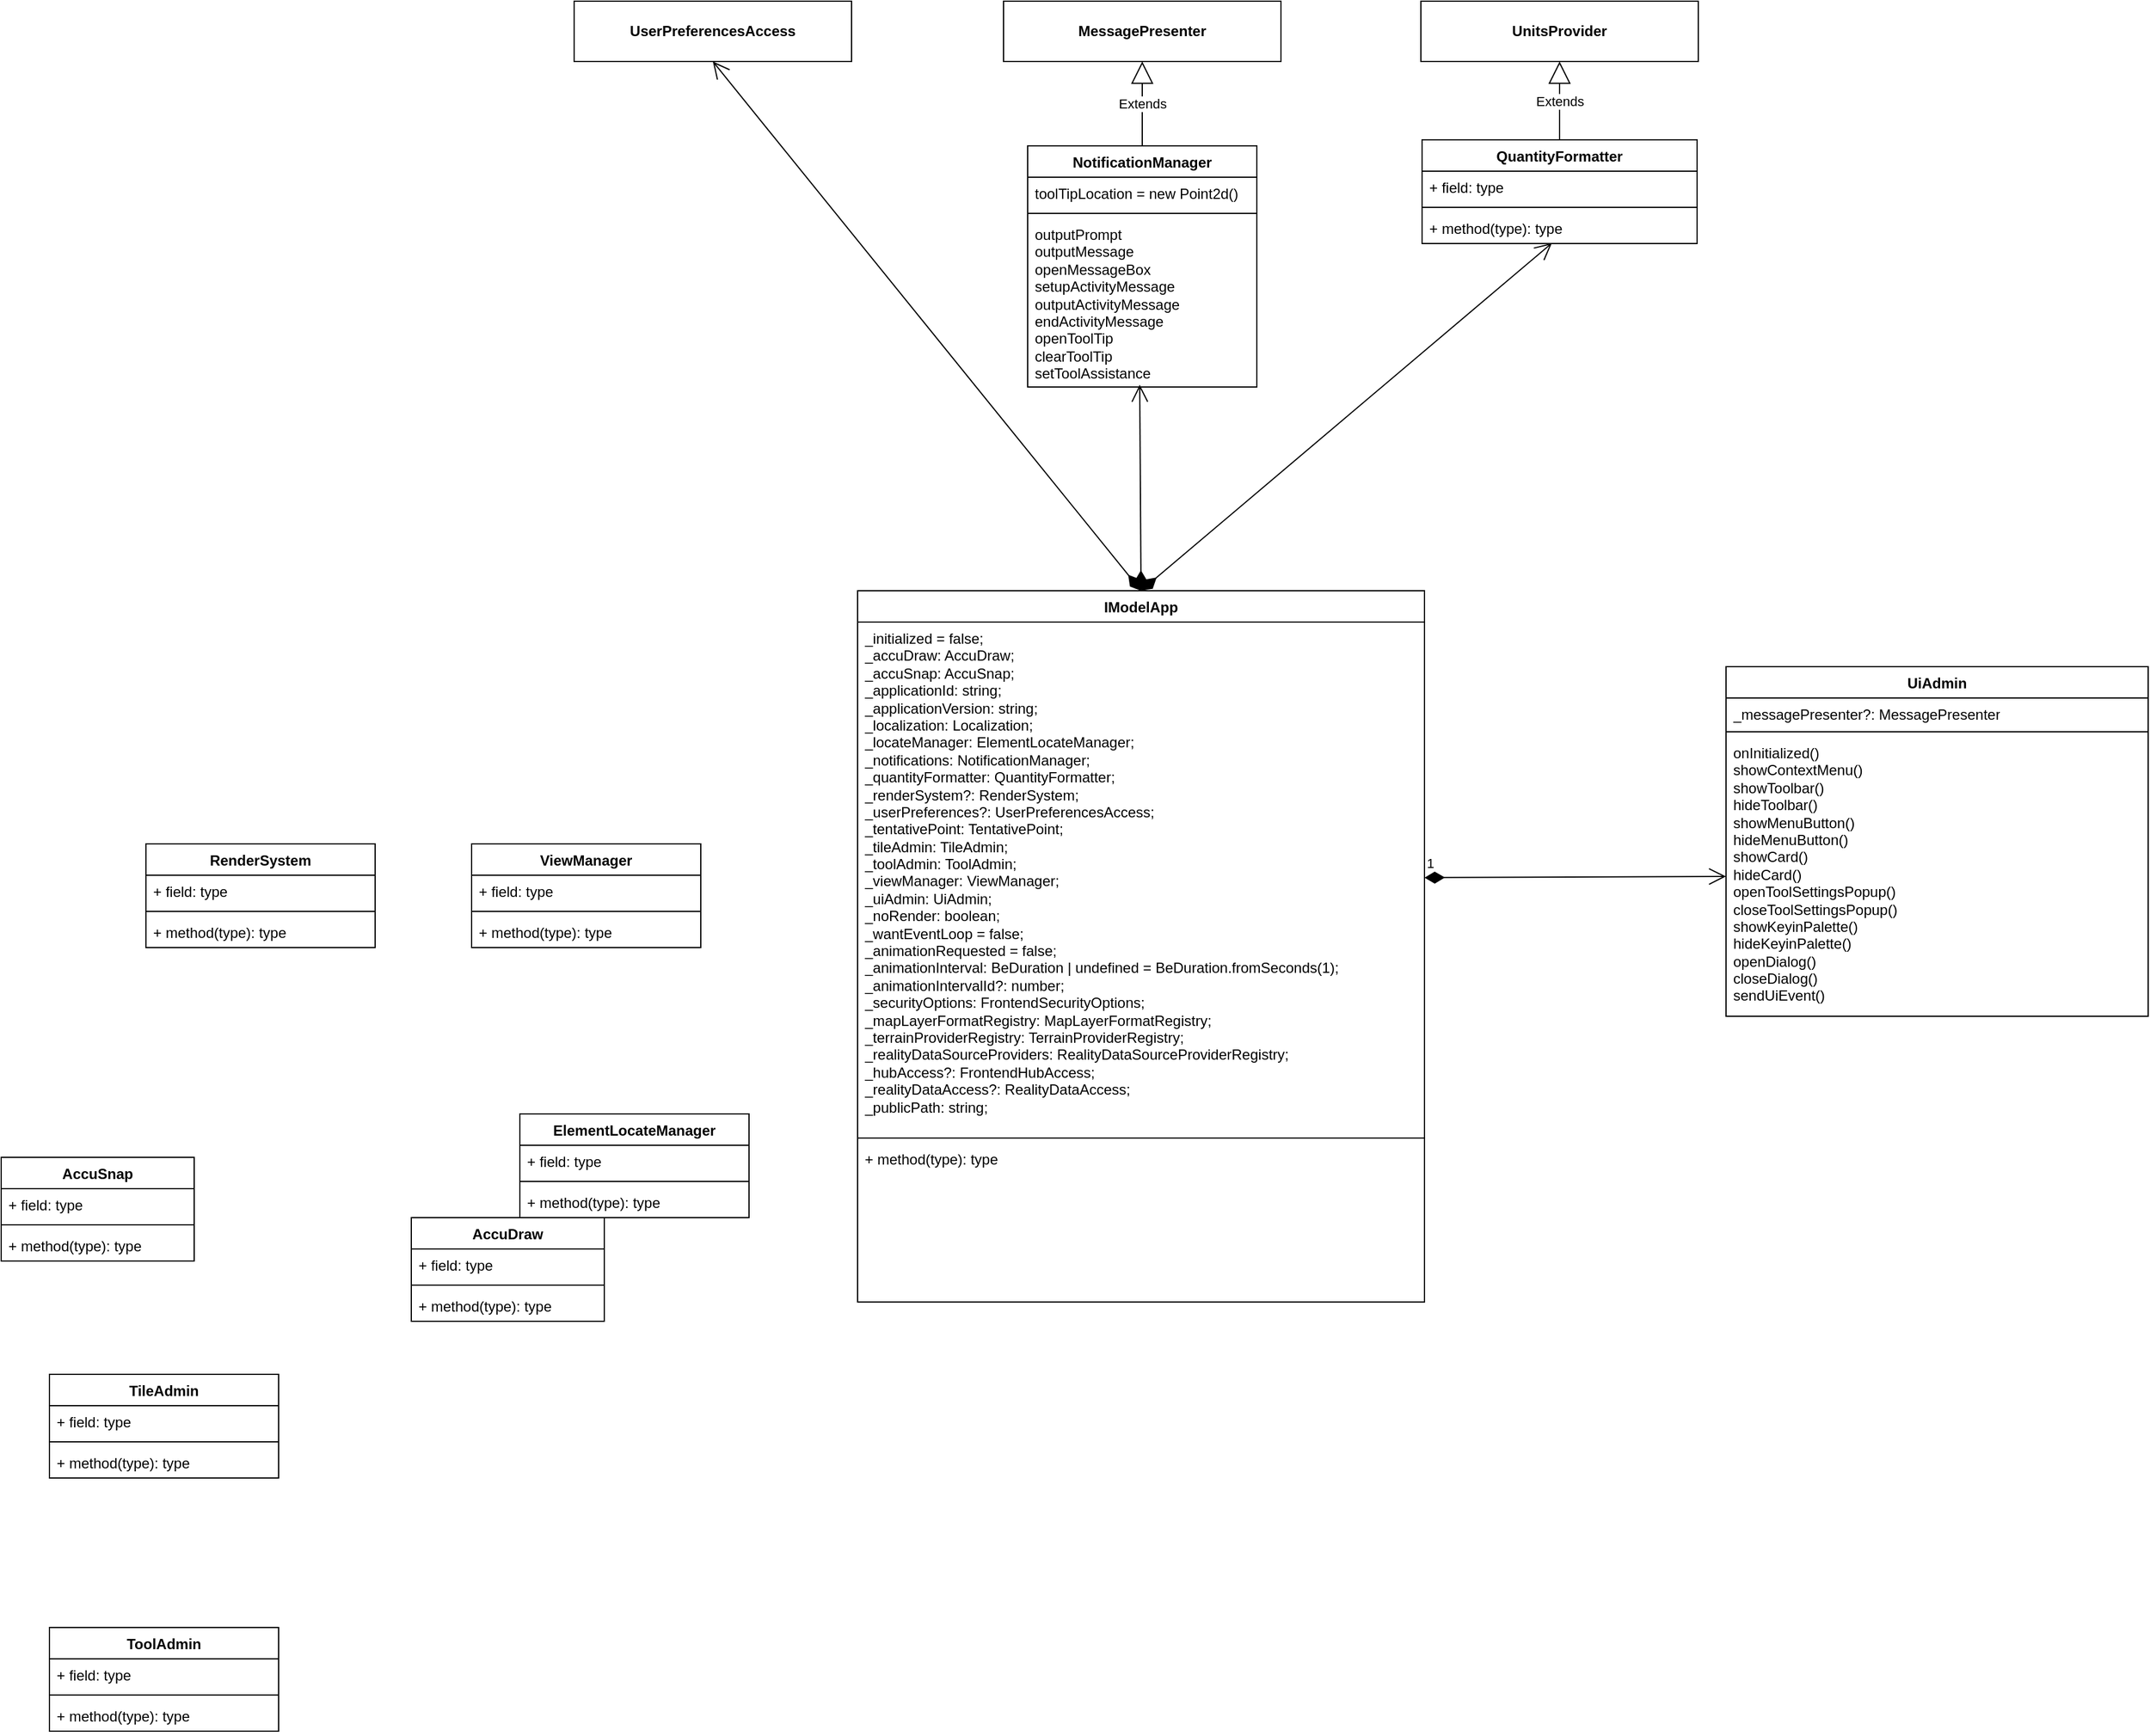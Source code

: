 <mxfile version="24.7.6">
  <diagram name="GUI" id="ZhjkzTSOjInUgYzfWCsG">
    <mxGraphModel dx="2853" dy="2314" grid="1" gridSize="10" guides="1" tooltips="1" connect="1" arrows="1" fold="1" page="1" pageScale="1" pageWidth="827" pageHeight="1169" math="0" shadow="0">
      <root>
        <mxCell id="0" />
        <mxCell id="1" parent="0" />
        <mxCell id="BWXGHSnV8Rcx3-YCNJVM-1" value="UiAdmin" style="swimlane;fontStyle=1;align=center;verticalAlign=top;childLayout=stackLayout;horizontal=1;startSize=26;horizontalStack=0;resizeParent=1;resizeParentMax=0;resizeLast=0;collapsible=1;marginBottom=0;whiteSpace=wrap;html=1;" vertex="1" parent="1">
          <mxGeometry x="1250" y="203" width="350" height="290" as="geometry" />
        </mxCell>
        <mxCell id="BWXGHSnV8Rcx3-YCNJVM-2" value="_messagePresenter?: MessagePresenter&lt;div&gt;&lt;br&gt;&lt;/div&gt;" style="text;strokeColor=none;fillColor=none;align=left;verticalAlign=top;spacingLeft=4;spacingRight=4;overflow=hidden;rotatable=0;points=[[0,0.5],[1,0.5]];portConstraint=eastwest;whiteSpace=wrap;html=1;" vertex="1" parent="BWXGHSnV8Rcx3-YCNJVM-1">
          <mxGeometry y="26" width="350" height="24" as="geometry" />
        </mxCell>
        <mxCell id="BWXGHSnV8Rcx3-YCNJVM-3" value="" style="line;strokeWidth=1;fillColor=none;align=left;verticalAlign=middle;spacingTop=-1;spacingLeft=3;spacingRight=3;rotatable=0;labelPosition=right;points=[];portConstraint=eastwest;strokeColor=inherit;" vertex="1" parent="BWXGHSnV8Rcx3-YCNJVM-1">
          <mxGeometry y="50" width="350" height="8" as="geometry" />
        </mxCell>
        <mxCell id="BWXGHSnV8Rcx3-YCNJVM-4" value="onInitialized()&lt;div&gt;showContextMenu()&lt;br&gt;&lt;/div&gt;&lt;div&gt;showToolbar()&lt;br&gt;&lt;/div&gt;&lt;div&gt;hideToolbar()&lt;br&gt;&lt;/div&gt;&lt;div&gt;showMenuButton()&lt;br&gt;&lt;/div&gt;&lt;div&gt;hideMenuButton()&lt;br&gt;&lt;/div&gt;&lt;div&gt;showCard()&lt;br&gt;&lt;/div&gt;&lt;div&gt;hideCard()&lt;br&gt;&lt;/div&gt;&lt;div&gt;openToolSettingsPopup()&lt;br&gt;&lt;/div&gt;&lt;div&gt;closeToolSettingsPopup()&lt;br&gt;&lt;/div&gt;&lt;div&gt;showKeyinPalette()&lt;br&gt;&lt;/div&gt;&lt;div&gt;hideKeyinPalette()&lt;br&gt;&lt;/div&gt;&lt;div&gt;openDialog()&lt;br&gt;&lt;/div&gt;&lt;div&gt;closeDialog()&lt;br&gt;&lt;/div&gt;&lt;div&gt;sendUiEvent()&lt;br&gt;&lt;/div&gt;" style="text;strokeColor=none;fillColor=none;align=left;verticalAlign=top;spacingLeft=4;spacingRight=4;overflow=hidden;rotatable=0;points=[[0,0.5],[1,0.5]];portConstraint=eastwest;whiteSpace=wrap;html=1;" vertex="1" parent="BWXGHSnV8Rcx3-YCNJVM-1">
          <mxGeometry y="58" width="350" height="232" as="geometry" />
        </mxCell>
        <mxCell id="BWXGHSnV8Rcx3-YCNJVM-5" value="IModelApp" style="swimlane;fontStyle=1;align=center;verticalAlign=top;childLayout=stackLayout;horizontal=1;startSize=26;horizontalStack=0;resizeParent=1;resizeParentMax=0;resizeLast=0;collapsible=1;marginBottom=0;whiteSpace=wrap;html=1;" vertex="1" parent="1">
          <mxGeometry x="530" y="140" width="470" height="590" as="geometry" />
        </mxCell>
        <mxCell id="BWXGHSnV8Rcx3-YCNJVM-6" value="&lt;div&gt;_initialized = false;&lt;/div&gt;&lt;div&gt;_accuDraw: AccuDraw;&lt;/div&gt;&lt;div&gt;_accuSnap: AccuSnap;&lt;/div&gt;&lt;div&gt;_applicationId: string;&lt;/div&gt;&lt;div&gt;_applicationVersion: string;&lt;/div&gt;&lt;div&gt;_localization: Localization;&lt;/div&gt;&lt;div&gt;_locateManager: ElementLocateManager;&lt;/div&gt;&lt;div&gt;_notifications: NotificationManager;&lt;/div&gt;&lt;div&gt;_quantityFormatter: QuantityFormatter;&lt;/div&gt;&lt;div&gt;_renderSystem?: RenderSystem;&lt;/div&gt;&lt;div&gt;_userPreferences?: UserPreferencesAccess;&lt;/div&gt;&lt;div&gt;_tentativePoint: TentativePoint;&lt;/div&gt;&lt;div&gt;_tileAdmin: TileAdmin;&lt;/div&gt;&lt;div&gt;_toolAdmin: ToolAdmin;&lt;/div&gt;&lt;div&gt;_viewManager: ViewManager;&lt;/div&gt;&lt;div&gt;_uiAdmin: UiAdmin;&lt;/div&gt;&lt;div&gt;_noRender: boolean;&lt;/div&gt;&lt;div&gt;_wantEventLoop = false;&lt;/div&gt;&lt;div&gt;_animationRequested = false;&lt;/div&gt;&lt;div&gt;_animationInterval: BeDuration | undefined = BeDuration.fromSeconds(1);&lt;/div&gt;&lt;div&gt;_animationIntervalId?: number;&lt;/div&gt;&lt;div&gt;_securityOptions: FrontendSecurityOptions;&lt;/div&gt;&lt;div&gt;_mapLayerFormatRegistry: MapLayerFormatRegistry;&lt;/div&gt;&lt;div&gt;_terrainProviderRegistry: TerrainProviderRegistry;&lt;/div&gt;&lt;div&gt;_realityDataSourceProviders: RealityDataSourceProviderRegistry;&lt;/div&gt;&lt;div&gt;_hubAccess?: FrontendHubAccess;&lt;/div&gt;&lt;div&gt;_realityDataAccess?: RealityDataAccess;&lt;/div&gt;&lt;div&gt;_publicPath: string;&lt;/div&gt;" style="text;strokeColor=none;fillColor=none;align=left;verticalAlign=top;spacingLeft=4;spacingRight=4;overflow=hidden;rotatable=0;points=[[0,0.5],[1,0.5]];portConstraint=eastwest;whiteSpace=wrap;html=1;" vertex="1" parent="BWXGHSnV8Rcx3-YCNJVM-5">
          <mxGeometry y="26" width="470" height="424" as="geometry" />
        </mxCell>
        <mxCell id="BWXGHSnV8Rcx3-YCNJVM-7" value="" style="line;strokeWidth=1;fillColor=none;align=left;verticalAlign=middle;spacingTop=-1;spacingLeft=3;spacingRight=3;rotatable=0;labelPosition=right;points=[];portConstraint=eastwest;strokeColor=inherit;" vertex="1" parent="BWXGHSnV8Rcx3-YCNJVM-5">
          <mxGeometry y="450" width="470" height="8" as="geometry" />
        </mxCell>
        <mxCell id="BWXGHSnV8Rcx3-YCNJVM-8" value="+ method(type): type" style="text;strokeColor=none;fillColor=none;align=left;verticalAlign=top;spacingLeft=4;spacingRight=4;overflow=hidden;rotatable=0;points=[[0,0.5],[1,0.5]];portConstraint=eastwest;whiteSpace=wrap;html=1;" vertex="1" parent="BWXGHSnV8Rcx3-YCNJVM-5">
          <mxGeometry y="458" width="470" height="132" as="geometry" />
        </mxCell>
        <mxCell id="BWXGHSnV8Rcx3-YCNJVM-9" value="1" style="endArrow=open;html=1;endSize=12;startArrow=diamondThin;startSize=14;startFill=1;align=left;verticalAlign=bottom;rounded=0;entryX=0;entryY=0.5;entryDx=0;entryDy=0;exitX=1;exitY=0.5;exitDx=0;exitDy=0;" edge="1" parent="1" source="BWXGHSnV8Rcx3-YCNJVM-6" target="BWXGHSnV8Rcx3-YCNJVM-4">
          <mxGeometry x="-1" y="3" relative="1" as="geometry">
            <mxPoint x="330" y="640" as="sourcePoint" />
            <mxPoint x="490" y="640" as="targetPoint" />
          </mxGeometry>
        </mxCell>
        <mxCell id="BWXGHSnV8Rcx3-YCNJVM-10" value="AccuDraw" style="swimlane;fontStyle=1;align=center;verticalAlign=top;childLayout=stackLayout;horizontal=1;startSize=26;horizontalStack=0;resizeParent=1;resizeParentMax=0;resizeLast=0;collapsible=1;marginBottom=0;whiteSpace=wrap;html=1;" vertex="1" parent="1">
          <mxGeometry x="160" y="660" width="160" height="86" as="geometry" />
        </mxCell>
        <mxCell id="BWXGHSnV8Rcx3-YCNJVM-11" value="+ field: type" style="text;strokeColor=none;fillColor=none;align=left;verticalAlign=top;spacingLeft=4;spacingRight=4;overflow=hidden;rotatable=0;points=[[0,0.5],[1,0.5]];portConstraint=eastwest;whiteSpace=wrap;html=1;" vertex="1" parent="BWXGHSnV8Rcx3-YCNJVM-10">
          <mxGeometry y="26" width="160" height="26" as="geometry" />
        </mxCell>
        <mxCell id="BWXGHSnV8Rcx3-YCNJVM-12" value="" style="line;strokeWidth=1;fillColor=none;align=left;verticalAlign=middle;spacingTop=-1;spacingLeft=3;spacingRight=3;rotatable=0;labelPosition=right;points=[];portConstraint=eastwest;strokeColor=inherit;" vertex="1" parent="BWXGHSnV8Rcx3-YCNJVM-10">
          <mxGeometry y="52" width="160" height="8" as="geometry" />
        </mxCell>
        <mxCell id="BWXGHSnV8Rcx3-YCNJVM-13" value="+ method(type): type" style="text;strokeColor=none;fillColor=none;align=left;verticalAlign=top;spacingLeft=4;spacingRight=4;overflow=hidden;rotatable=0;points=[[0,0.5],[1,0.5]];portConstraint=eastwest;whiteSpace=wrap;html=1;" vertex="1" parent="BWXGHSnV8Rcx3-YCNJVM-10">
          <mxGeometry y="60" width="160" height="26" as="geometry" />
        </mxCell>
        <mxCell id="BWXGHSnV8Rcx3-YCNJVM-14" value="AccuSnap" style="swimlane;fontStyle=1;align=center;verticalAlign=top;childLayout=stackLayout;horizontal=1;startSize=26;horizontalStack=0;resizeParent=1;resizeParentMax=0;resizeLast=0;collapsible=1;marginBottom=0;whiteSpace=wrap;html=1;" vertex="1" parent="1">
          <mxGeometry x="-180" y="610" width="160" height="86" as="geometry" />
        </mxCell>
        <mxCell id="BWXGHSnV8Rcx3-YCNJVM-15" value="+ field: type" style="text;strokeColor=none;fillColor=none;align=left;verticalAlign=top;spacingLeft=4;spacingRight=4;overflow=hidden;rotatable=0;points=[[0,0.5],[1,0.5]];portConstraint=eastwest;whiteSpace=wrap;html=1;" vertex="1" parent="BWXGHSnV8Rcx3-YCNJVM-14">
          <mxGeometry y="26" width="160" height="26" as="geometry" />
        </mxCell>
        <mxCell id="BWXGHSnV8Rcx3-YCNJVM-16" value="" style="line;strokeWidth=1;fillColor=none;align=left;verticalAlign=middle;spacingTop=-1;spacingLeft=3;spacingRight=3;rotatable=0;labelPosition=right;points=[];portConstraint=eastwest;strokeColor=inherit;" vertex="1" parent="BWXGHSnV8Rcx3-YCNJVM-14">
          <mxGeometry y="52" width="160" height="8" as="geometry" />
        </mxCell>
        <mxCell id="BWXGHSnV8Rcx3-YCNJVM-17" value="+ method(type): type" style="text;strokeColor=none;fillColor=none;align=left;verticalAlign=top;spacingLeft=4;spacingRight=4;overflow=hidden;rotatable=0;points=[[0,0.5],[1,0.5]];portConstraint=eastwest;whiteSpace=wrap;html=1;" vertex="1" parent="BWXGHSnV8Rcx3-YCNJVM-14">
          <mxGeometry y="60" width="160" height="26" as="geometry" />
        </mxCell>
        <mxCell id="BWXGHSnV8Rcx3-YCNJVM-18" value="ElementLocateManager" style="swimlane;fontStyle=1;align=center;verticalAlign=top;childLayout=stackLayout;horizontal=1;startSize=26;horizontalStack=0;resizeParent=1;resizeParentMax=0;resizeLast=0;collapsible=1;marginBottom=0;whiteSpace=wrap;html=1;" vertex="1" parent="1">
          <mxGeometry x="250" y="574" width="190" height="86" as="geometry" />
        </mxCell>
        <mxCell id="BWXGHSnV8Rcx3-YCNJVM-19" value="+ field: type" style="text;strokeColor=none;fillColor=none;align=left;verticalAlign=top;spacingLeft=4;spacingRight=4;overflow=hidden;rotatable=0;points=[[0,0.5],[1,0.5]];portConstraint=eastwest;whiteSpace=wrap;html=1;" vertex="1" parent="BWXGHSnV8Rcx3-YCNJVM-18">
          <mxGeometry y="26" width="190" height="26" as="geometry" />
        </mxCell>
        <mxCell id="BWXGHSnV8Rcx3-YCNJVM-20" value="" style="line;strokeWidth=1;fillColor=none;align=left;verticalAlign=middle;spacingTop=-1;spacingLeft=3;spacingRight=3;rotatable=0;labelPosition=right;points=[];portConstraint=eastwest;strokeColor=inherit;" vertex="1" parent="BWXGHSnV8Rcx3-YCNJVM-18">
          <mxGeometry y="52" width="190" height="8" as="geometry" />
        </mxCell>
        <mxCell id="BWXGHSnV8Rcx3-YCNJVM-21" value="+ method(type): type" style="text;strokeColor=none;fillColor=none;align=left;verticalAlign=top;spacingLeft=4;spacingRight=4;overflow=hidden;rotatable=0;points=[[0,0.5],[1,0.5]];portConstraint=eastwest;whiteSpace=wrap;html=1;" vertex="1" parent="BWXGHSnV8Rcx3-YCNJVM-18">
          <mxGeometry y="60" width="190" height="26" as="geometry" />
        </mxCell>
        <mxCell id="BWXGHSnV8Rcx3-YCNJVM-22" value="NotificationManager" style="swimlane;fontStyle=1;align=center;verticalAlign=top;childLayout=stackLayout;horizontal=1;startSize=26;horizontalStack=0;resizeParent=1;resizeParentMax=0;resizeLast=0;collapsible=1;marginBottom=0;whiteSpace=wrap;html=1;" vertex="1" parent="1">
          <mxGeometry x="671" y="-229" width="190" height="200" as="geometry" />
        </mxCell>
        <mxCell id="BWXGHSnV8Rcx3-YCNJVM-23" value="toolTipLocation = new Point2d()" style="text;strokeColor=none;fillColor=none;align=left;verticalAlign=top;spacingLeft=4;spacingRight=4;overflow=hidden;rotatable=0;points=[[0,0.5],[1,0.5]];portConstraint=eastwest;whiteSpace=wrap;html=1;" vertex="1" parent="BWXGHSnV8Rcx3-YCNJVM-22">
          <mxGeometry y="26" width="190" height="26" as="geometry" />
        </mxCell>
        <mxCell id="BWXGHSnV8Rcx3-YCNJVM-24" value="" style="line;strokeWidth=1;fillColor=none;align=left;verticalAlign=middle;spacingTop=-1;spacingLeft=3;spacingRight=3;rotatable=0;labelPosition=right;points=[];portConstraint=eastwest;strokeColor=inherit;" vertex="1" parent="BWXGHSnV8Rcx3-YCNJVM-22">
          <mxGeometry y="52" width="190" height="8" as="geometry" />
        </mxCell>
        <mxCell id="BWXGHSnV8Rcx3-YCNJVM-25" value="&lt;div&gt;&lt;div&gt;outputPrompt&lt;/div&gt;&lt;div&gt;outputMessage&lt;/div&gt;&lt;div&gt;openMessageBox&lt;/div&gt;&lt;div&gt;setupActivityMessage&lt;/div&gt;&lt;div&gt;outputActivityMessage&lt;/div&gt;&lt;div&gt;endActivityMessage&lt;/div&gt;&lt;div&gt;openToolTip&lt;/div&gt;&lt;div&gt;clearToolTip&lt;/div&gt;&lt;div&gt;setToolAssistance&lt;/div&gt;&lt;/div&gt;" style="text;strokeColor=none;fillColor=none;align=left;verticalAlign=top;spacingLeft=4;spacingRight=4;overflow=hidden;rotatable=0;points=[[0,0.5],[1,0.5]];portConstraint=eastwest;whiteSpace=wrap;html=1;" vertex="1" parent="BWXGHSnV8Rcx3-YCNJVM-22">
          <mxGeometry y="60" width="190" height="140" as="geometry" />
        </mxCell>
        <mxCell id="BWXGHSnV8Rcx3-YCNJVM-27" value="QuantityFormatter" style="swimlane;fontStyle=1;align=center;verticalAlign=top;childLayout=stackLayout;horizontal=1;startSize=26;horizontalStack=0;resizeParent=1;resizeParentMax=0;resizeLast=0;collapsible=1;marginBottom=0;whiteSpace=wrap;html=1;" vertex="1" parent="1">
          <mxGeometry x="998" y="-234" width="228" height="86" as="geometry" />
        </mxCell>
        <mxCell id="BWXGHSnV8Rcx3-YCNJVM-28" value="+ field: type" style="text;strokeColor=none;fillColor=none;align=left;verticalAlign=top;spacingLeft=4;spacingRight=4;overflow=hidden;rotatable=0;points=[[0,0.5],[1,0.5]];portConstraint=eastwest;whiteSpace=wrap;html=1;" vertex="1" parent="BWXGHSnV8Rcx3-YCNJVM-27">
          <mxGeometry y="26" width="228" height="26" as="geometry" />
        </mxCell>
        <mxCell id="BWXGHSnV8Rcx3-YCNJVM-29" value="" style="line;strokeWidth=1;fillColor=none;align=left;verticalAlign=middle;spacingTop=-1;spacingLeft=3;spacingRight=3;rotatable=0;labelPosition=right;points=[];portConstraint=eastwest;strokeColor=inherit;" vertex="1" parent="BWXGHSnV8Rcx3-YCNJVM-27">
          <mxGeometry y="52" width="228" height="8" as="geometry" />
        </mxCell>
        <mxCell id="BWXGHSnV8Rcx3-YCNJVM-30" value="+ method(type): type" style="text;strokeColor=none;fillColor=none;align=left;verticalAlign=top;spacingLeft=4;spacingRight=4;overflow=hidden;rotatable=0;points=[[0,0.5],[1,0.5]];portConstraint=eastwest;whiteSpace=wrap;html=1;" vertex="1" parent="BWXGHSnV8Rcx3-YCNJVM-27">
          <mxGeometry y="60" width="228" height="26" as="geometry" />
        </mxCell>
        <mxCell id="BWXGHSnV8Rcx3-YCNJVM-31" value="RenderSystem" style="swimlane;fontStyle=1;align=center;verticalAlign=top;childLayout=stackLayout;horizontal=1;startSize=26;horizontalStack=0;resizeParent=1;resizeParentMax=0;resizeLast=0;collapsible=1;marginBottom=0;whiteSpace=wrap;html=1;" vertex="1" parent="1">
          <mxGeometry x="-60" y="350" width="190" height="86" as="geometry" />
        </mxCell>
        <mxCell id="BWXGHSnV8Rcx3-YCNJVM-32" value="+ field: type" style="text;strokeColor=none;fillColor=none;align=left;verticalAlign=top;spacingLeft=4;spacingRight=4;overflow=hidden;rotatable=0;points=[[0,0.5],[1,0.5]];portConstraint=eastwest;whiteSpace=wrap;html=1;" vertex="1" parent="BWXGHSnV8Rcx3-YCNJVM-31">
          <mxGeometry y="26" width="190" height="26" as="geometry" />
        </mxCell>
        <mxCell id="BWXGHSnV8Rcx3-YCNJVM-33" value="" style="line;strokeWidth=1;fillColor=none;align=left;verticalAlign=middle;spacingTop=-1;spacingLeft=3;spacingRight=3;rotatable=0;labelPosition=right;points=[];portConstraint=eastwest;strokeColor=inherit;" vertex="1" parent="BWXGHSnV8Rcx3-YCNJVM-31">
          <mxGeometry y="52" width="190" height="8" as="geometry" />
        </mxCell>
        <mxCell id="BWXGHSnV8Rcx3-YCNJVM-34" value="+ method(type): type" style="text;strokeColor=none;fillColor=none;align=left;verticalAlign=top;spacingLeft=4;spacingRight=4;overflow=hidden;rotatable=0;points=[[0,0.5],[1,0.5]];portConstraint=eastwest;whiteSpace=wrap;html=1;" vertex="1" parent="BWXGHSnV8Rcx3-YCNJVM-31">
          <mxGeometry y="60" width="190" height="26" as="geometry" />
        </mxCell>
        <mxCell id="BWXGHSnV8Rcx3-YCNJVM-39" value="TileAdmin" style="swimlane;fontStyle=1;align=center;verticalAlign=top;childLayout=stackLayout;horizontal=1;startSize=26;horizontalStack=0;resizeParent=1;resizeParentMax=0;resizeLast=0;collapsible=1;marginBottom=0;whiteSpace=wrap;html=1;" vertex="1" parent="1">
          <mxGeometry x="-140" y="790" width="190" height="86" as="geometry" />
        </mxCell>
        <mxCell id="BWXGHSnV8Rcx3-YCNJVM-40" value="+ field: type" style="text;strokeColor=none;fillColor=none;align=left;verticalAlign=top;spacingLeft=4;spacingRight=4;overflow=hidden;rotatable=0;points=[[0,0.5],[1,0.5]];portConstraint=eastwest;whiteSpace=wrap;html=1;" vertex="1" parent="BWXGHSnV8Rcx3-YCNJVM-39">
          <mxGeometry y="26" width="190" height="26" as="geometry" />
        </mxCell>
        <mxCell id="BWXGHSnV8Rcx3-YCNJVM-41" value="" style="line;strokeWidth=1;fillColor=none;align=left;verticalAlign=middle;spacingTop=-1;spacingLeft=3;spacingRight=3;rotatable=0;labelPosition=right;points=[];portConstraint=eastwest;strokeColor=inherit;" vertex="1" parent="BWXGHSnV8Rcx3-YCNJVM-39">
          <mxGeometry y="52" width="190" height="8" as="geometry" />
        </mxCell>
        <mxCell id="BWXGHSnV8Rcx3-YCNJVM-42" value="+ method(type): type" style="text;strokeColor=none;fillColor=none;align=left;verticalAlign=top;spacingLeft=4;spacingRight=4;overflow=hidden;rotatable=0;points=[[0,0.5],[1,0.5]];portConstraint=eastwest;whiteSpace=wrap;html=1;" vertex="1" parent="BWXGHSnV8Rcx3-YCNJVM-39">
          <mxGeometry y="60" width="190" height="26" as="geometry" />
        </mxCell>
        <mxCell id="BWXGHSnV8Rcx3-YCNJVM-43" value="ToolAdmin" style="swimlane;fontStyle=1;align=center;verticalAlign=top;childLayout=stackLayout;horizontal=1;startSize=26;horizontalStack=0;resizeParent=1;resizeParentMax=0;resizeLast=0;collapsible=1;marginBottom=0;whiteSpace=wrap;html=1;" vertex="1" parent="1">
          <mxGeometry x="-140" y="1000" width="190" height="86" as="geometry" />
        </mxCell>
        <mxCell id="BWXGHSnV8Rcx3-YCNJVM-44" value="+ field: type" style="text;strokeColor=none;fillColor=none;align=left;verticalAlign=top;spacingLeft=4;spacingRight=4;overflow=hidden;rotatable=0;points=[[0,0.5],[1,0.5]];portConstraint=eastwest;whiteSpace=wrap;html=1;" vertex="1" parent="BWXGHSnV8Rcx3-YCNJVM-43">
          <mxGeometry y="26" width="190" height="26" as="geometry" />
        </mxCell>
        <mxCell id="BWXGHSnV8Rcx3-YCNJVM-45" value="" style="line;strokeWidth=1;fillColor=none;align=left;verticalAlign=middle;spacingTop=-1;spacingLeft=3;spacingRight=3;rotatable=0;labelPosition=right;points=[];portConstraint=eastwest;strokeColor=inherit;" vertex="1" parent="BWXGHSnV8Rcx3-YCNJVM-43">
          <mxGeometry y="52" width="190" height="8" as="geometry" />
        </mxCell>
        <mxCell id="BWXGHSnV8Rcx3-YCNJVM-46" value="+ method(type): type" style="text;strokeColor=none;fillColor=none;align=left;verticalAlign=top;spacingLeft=4;spacingRight=4;overflow=hidden;rotatable=0;points=[[0,0.5],[1,0.5]];portConstraint=eastwest;whiteSpace=wrap;html=1;" vertex="1" parent="BWXGHSnV8Rcx3-YCNJVM-43">
          <mxGeometry y="60" width="190" height="26" as="geometry" />
        </mxCell>
        <mxCell id="BWXGHSnV8Rcx3-YCNJVM-47" value="ViewManager" style="swimlane;fontStyle=1;align=center;verticalAlign=top;childLayout=stackLayout;horizontal=1;startSize=26;horizontalStack=0;resizeParent=1;resizeParentMax=0;resizeLast=0;collapsible=1;marginBottom=0;whiteSpace=wrap;html=1;" vertex="1" parent="1">
          <mxGeometry x="210" y="350" width="190" height="86" as="geometry" />
        </mxCell>
        <mxCell id="BWXGHSnV8Rcx3-YCNJVM-48" value="+ field: type" style="text;strokeColor=none;fillColor=none;align=left;verticalAlign=top;spacingLeft=4;spacingRight=4;overflow=hidden;rotatable=0;points=[[0,0.5],[1,0.5]];portConstraint=eastwest;whiteSpace=wrap;html=1;" vertex="1" parent="BWXGHSnV8Rcx3-YCNJVM-47">
          <mxGeometry y="26" width="190" height="26" as="geometry" />
        </mxCell>
        <mxCell id="BWXGHSnV8Rcx3-YCNJVM-49" value="" style="line;strokeWidth=1;fillColor=none;align=left;verticalAlign=middle;spacingTop=-1;spacingLeft=3;spacingRight=3;rotatable=0;labelPosition=right;points=[];portConstraint=eastwest;strokeColor=inherit;" vertex="1" parent="BWXGHSnV8Rcx3-YCNJVM-47">
          <mxGeometry y="52" width="190" height="8" as="geometry" />
        </mxCell>
        <mxCell id="BWXGHSnV8Rcx3-YCNJVM-50" value="+ method(type): type" style="text;strokeColor=none;fillColor=none;align=left;verticalAlign=top;spacingLeft=4;spacingRight=4;overflow=hidden;rotatable=0;points=[[0,0.5],[1,0.5]];portConstraint=eastwest;whiteSpace=wrap;html=1;" vertex="1" parent="BWXGHSnV8Rcx3-YCNJVM-47">
          <mxGeometry y="60" width="190" height="26" as="geometry" />
        </mxCell>
        <mxCell id="BWXGHSnV8Rcx3-YCNJVM-53" value="&lt;span style=&quot;font-weight: 700;&quot;&gt;UserPreferencesAccess&lt;/span&gt;" style="html=1;whiteSpace=wrap;" vertex="1" parent="1">
          <mxGeometry x="295" y="-349" width="230" height="50" as="geometry" />
        </mxCell>
        <mxCell id="BWXGHSnV8Rcx3-YCNJVM-54" value="" style="endArrow=open;html=1;endSize=12;startArrow=diamondThin;startSize=14;startFill=1;align=left;verticalAlign=bottom;rounded=0;exitX=0.5;exitY=0;exitDx=0;exitDy=0;entryX=0.5;entryY=1;entryDx=0;entryDy=0;" edge="1" parent="1" source="BWXGHSnV8Rcx3-YCNJVM-5" target="BWXGHSnV8Rcx3-YCNJVM-53">
          <mxGeometry x="-1" y="3" relative="1" as="geometry">
            <mxPoint x="590" y="330" as="sourcePoint" />
            <mxPoint x="750" y="330" as="targetPoint" />
          </mxGeometry>
        </mxCell>
        <mxCell id="BWXGHSnV8Rcx3-YCNJVM-59" value="&lt;span style=&quot;font-weight: 700;&quot;&gt;MessagePresenter&lt;/span&gt;" style="html=1;whiteSpace=wrap;" vertex="1" parent="1">
          <mxGeometry x="651" y="-349" width="230" height="50" as="geometry" />
        </mxCell>
        <mxCell id="BWXGHSnV8Rcx3-YCNJVM-60" value="Extends" style="endArrow=block;endSize=16;endFill=0;html=1;rounded=0;exitX=0.5;exitY=0;exitDx=0;exitDy=0;entryX=0.5;entryY=1;entryDx=0;entryDy=0;" edge="1" parent="1" source="BWXGHSnV8Rcx3-YCNJVM-22" target="BWXGHSnV8Rcx3-YCNJVM-59">
          <mxGeometry width="160" relative="1" as="geometry">
            <mxPoint x="811" y="-249" as="sourcePoint" />
            <mxPoint x="971" y="-249" as="targetPoint" />
          </mxGeometry>
        </mxCell>
        <mxCell id="BWXGHSnV8Rcx3-YCNJVM-61" value="" style="endArrow=open;html=1;endSize=12;startArrow=diamondThin;startSize=14;startFill=1;align=left;verticalAlign=bottom;rounded=0;exitX=0.5;exitY=0;exitDx=0;exitDy=0;entryX=0.489;entryY=0.987;entryDx=0;entryDy=0;entryPerimeter=0;" edge="1" parent="1" source="BWXGHSnV8Rcx3-YCNJVM-5" target="BWXGHSnV8Rcx3-YCNJVM-25">
          <mxGeometry x="-1" y="3" relative="1" as="geometry">
            <mxPoint x="1070" y="230" as="sourcePoint" />
            <mxPoint x="1425" y="-11" as="targetPoint" />
          </mxGeometry>
        </mxCell>
        <mxCell id="BWXGHSnV8Rcx3-YCNJVM-62" value="&lt;b&gt;UnitsProvider&lt;/b&gt;" style="html=1;whiteSpace=wrap;" vertex="1" parent="1">
          <mxGeometry x="997" y="-349" width="230" height="50" as="geometry" />
        </mxCell>
        <mxCell id="BWXGHSnV8Rcx3-YCNJVM-63" value="Extends" style="endArrow=block;endSize=16;endFill=0;html=1;rounded=0;exitX=0.5;exitY=0;exitDx=0;exitDy=0;entryX=0.5;entryY=1;entryDx=0;entryDy=0;" edge="1" parent="1" source="BWXGHSnV8Rcx3-YCNJVM-27" target="BWXGHSnV8Rcx3-YCNJVM-62">
          <mxGeometry width="160" relative="1" as="geometry">
            <mxPoint x="776" y="-219" as="sourcePoint" />
            <mxPoint x="776" y="-289" as="targetPoint" />
          </mxGeometry>
        </mxCell>
        <mxCell id="BWXGHSnV8Rcx3-YCNJVM-64" value="" style="endArrow=open;html=1;endSize=12;startArrow=diamondThin;startSize=14;startFill=1;align=left;verticalAlign=bottom;rounded=0;exitX=0.5;exitY=0;exitDx=0;exitDy=0;entryX=0.472;entryY=0.987;entryDx=0;entryDy=0;entryPerimeter=0;" edge="1" parent="1" source="BWXGHSnV8Rcx3-YCNJVM-5" target="BWXGHSnV8Rcx3-YCNJVM-30">
          <mxGeometry x="-1" y="3" relative="1" as="geometry">
            <mxPoint x="775" y="150" as="sourcePoint" />
            <mxPoint x="774" y="-21" as="targetPoint" />
          </mxGeometry>
        </mxCell>
      </root>
    </mxGraphModel>
  </diagram>
</mxfile>
